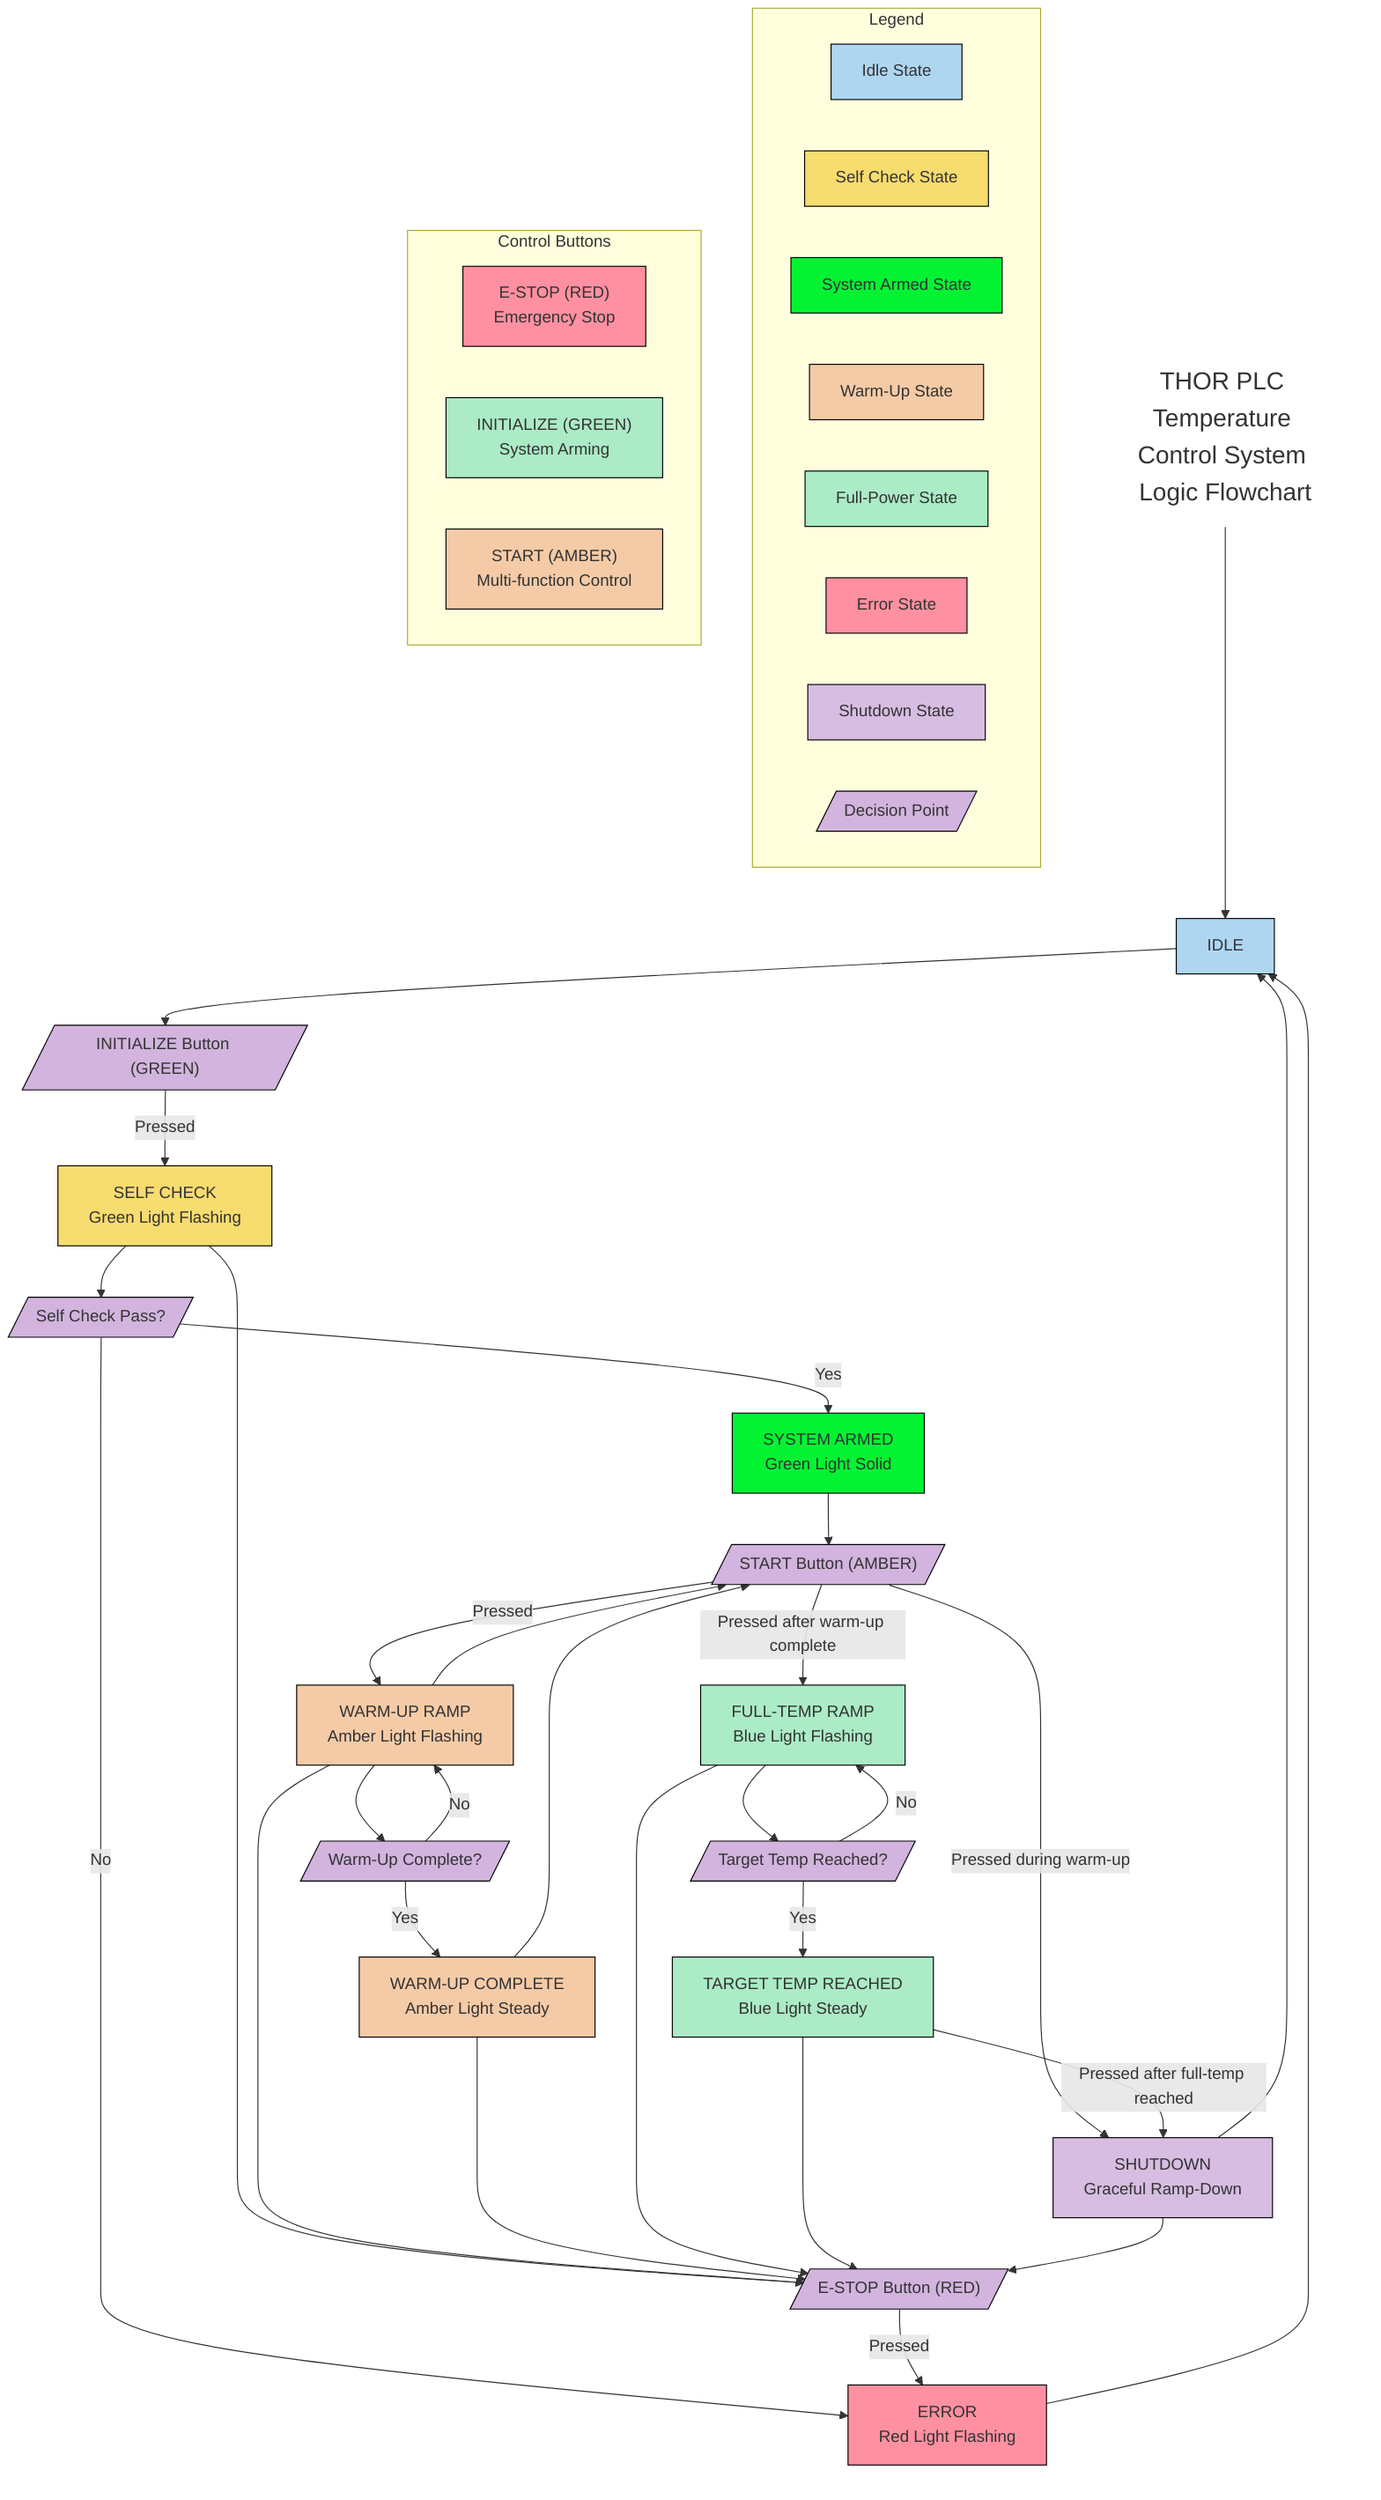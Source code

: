 flowchart TD
    %% Define node styles
    classDef idleState fill:#AED6F1,stroke:#000000
    classDef checkState fill:#F7DC6F,stroke:#000000
    classDef armedState fill:#03F333,stroke:#000000
    classDef warmupState fill:#F5CBA7,stroke:#000000
    classDef fullpowerState fill:#ABEBC6,stroke:#000000
    classDef errorState fill:#FF90A1,stroke:#000000
    classDef shutdownState fill:#D7BDE2,stroke:#000000
    classDef decisionPoint fill:#D2B4DE,stroke:#000000,shape:diamond

    %% Define main nodes
    IDLE[IDLE]:::idleState
    SELF_CHECK["SELF CHECK<br>Green Light Flashing"]:::checkState
    SYSTEM_ARMED["SYSTEM ARMED<br>Green Light Solid"]:::armedState
    WARM_UP_FLASH["WARM-UP RAMP<br>Amber Light Flashing"]:::warmupState
    WARM_UP_STEADY["WARM-UP COMPLETE<br>Amber Light Steady"]:::warmupState
    FULL_TEMP_FLASH["FULL-TEMP RAMP<br>Blue Light Flashing"]:::fullpowerState
    FULL_TEMP_STEADY["TARGET TEMP REACHED<br>Blue Light Steady"]:::fullpowerState
    ERROR["ERROR<br>Red Light Flashing"]:::errorState
    SHUTDOWN["SHUTDOWN<br>Graceful Ramp-Down"]:::shutdownState
    
    %% Decision diamonds
    InitializeBtn[/"INITIALIZE Button (GREEN)"/]:::decisionPoint
    StartBtn[/"START Button (AMBER)"/]:::decisionPoint
    SelfCheckResult[/"Self Check Pass?"/]:::decisionPoint
    WarmUpComplete[/"Warm-Up Complete?"/]:::decisionPoint
    TargetTempReached[/"Target Temp Reached?"/]:::decisionPoint
    ESTOP[/"E-STOP Button (RED)"/]:::decisionPoint
    
    %% Define main flow
    IDLE --> InitializeBtn
    InitializeBtn -- "Pressed" --> SELF_CHECK
    
    %% Self-check flow
    SELF_CHECK --> SelfCheckResult
    SelfCheckResult -- "Yes" --> SYSTEM_ARMED --> StartBtn
    SelfCheckResult -- "No" --> ERROR
    
    %% Start button after self-check
    StartBtn -- "Pressed" --> WARM_UP_FLASH
    
    %% Warm-up flow
    WARM_UP_FLASH --> WarmUpComplete
    WARM_UP_FLASH --> StartBtn
    StartBtn -- "Pressed during warm-up" --> SHUTDOWN
    WarmUpComplete -- "Yes" --> WARM_UP_STEADY
    WarmUpComplete -- "No" --> WARM_UP_FLASH
    WARM_UP_STEADY --> StartBtn
    
    %% Full-temp flow after warm-up complete
    StartBtn -- "Pressed after warm-up complete" --> FULL_TEMP_FLASH
    FULL_TEMP_FLASH --> TargetTempReached
    TargetTempReached -- "Yes" --> FULL_TEMP_STEADY
    TargetTempReached -- "No" --> FULL_TEMP_FLASH
    FULL_TEMP_STEADY -- "Pressed after full-temp reached" --> SHUTDOWN
    
    %% Error and shutdown return to idle
    ERROR --> IDLE
    SHUTDOWN --> IDLE
    
    %% E-STOP connection from active states
    SELF_CHECK --> ESTOP
    WARM_UP_FLASH --> ESTOP
    WARM_UP_STEADY --> ESTOP
    FULL_TEMP_FLASH --> ESTOP
    FULL_TEMP_STEADY --> ESTOP
    SHUTDOWN --> ESTOP
    ESTOP -- "Pressed" --> ERROR
    
    %% Title with increased font size
    MainTitle["THOR PLC Temperature Control System Logic Flowchart"]
    style MainTitle font-size:24px,fill:none,stroke:none
    MainTitle --> IDLE
    
    %% Legend subgraph
    subgraph Legend ["Legend"]
        direction LR
        L_Idle["Idle State"]:::idleState
        L_Check["Self Check State"]:::checkState
        L_Armed["System Armed State"]:::armedState
        L_Warmup["Warm-Up State"]:::warmupState
        L_FullPower["Full-Power State"]:::fullpowerState
        L_Error["Error State"]:::errorState
        L_Shutdown["Shutdown State"]:::shutdownState
        L_Decision[/"Decision Point"/]:::decisionPoint
    end
    
    %% Button Legend 
    subgraph Buttons ["Control Buttons"]
        direction LR
        B_ESTOP["E-STOP (RED)<br>Emergency Stop"]:::errorState
        B_INIT["INITIALIZE (GREEN)<br>System Arming"]:::fullpowerState
        B_START["START (AMBER)<br>Multi-function Control"]:::warmupState
    end